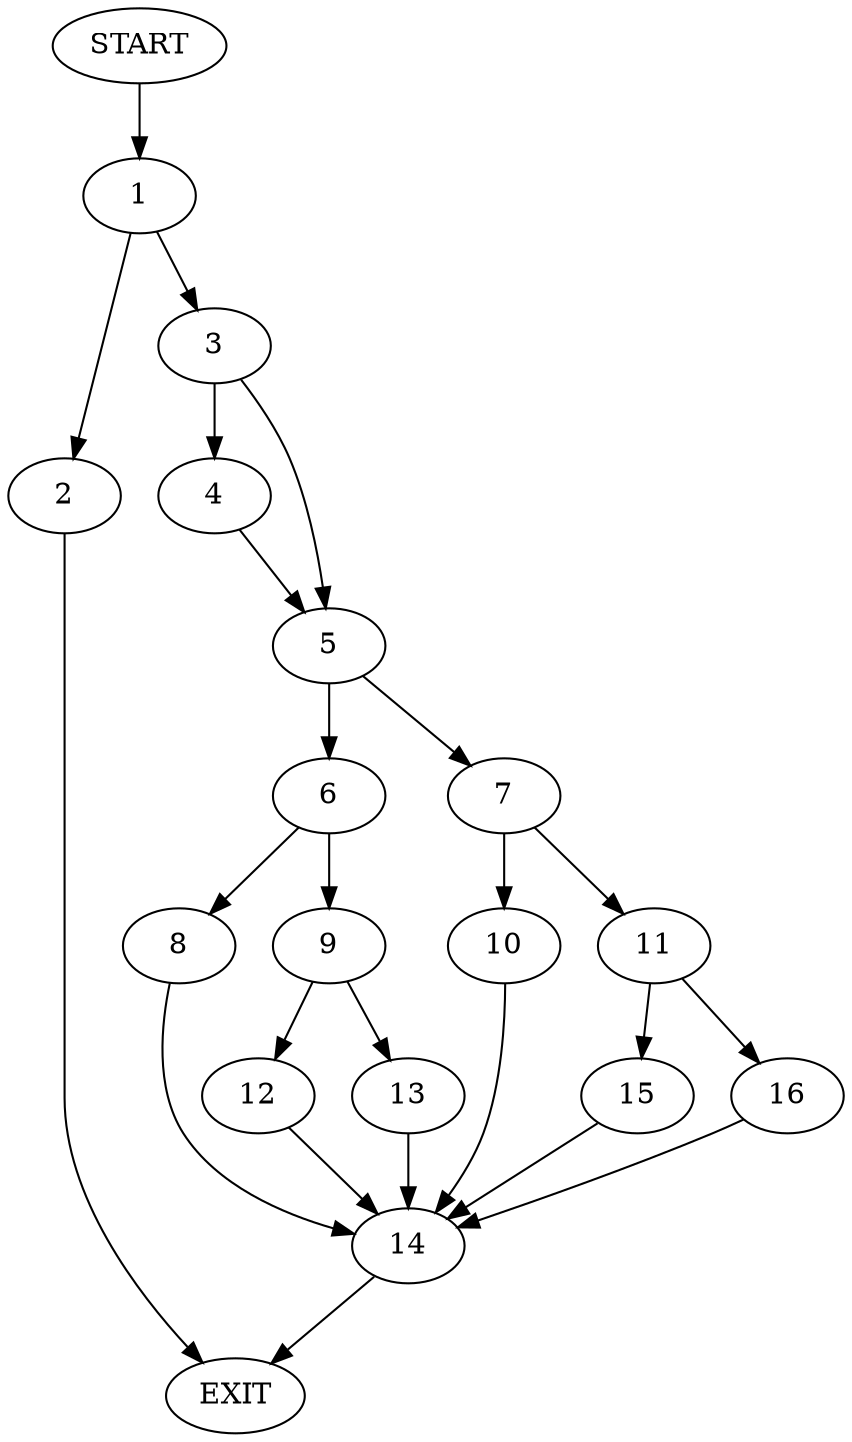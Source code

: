 digraph {
0 [label="START"]
17 [label="EXIT"]
0 -> 1
1 -> 2
1 -> 3
3 -> 4
3 -> 5
2 -> 17
5 -> 6
5 -> 7
4 -> 5
6 -> 8
6 -> 9
7 -> 10
7 -> 11
9 -> 12
9 -> 13
8 -> 14
14 -> 17
12 -> 14
13 -> 14
10 -> 14
11 -> 15
11 -> 16
15 -> 14
16 -> 14
}
